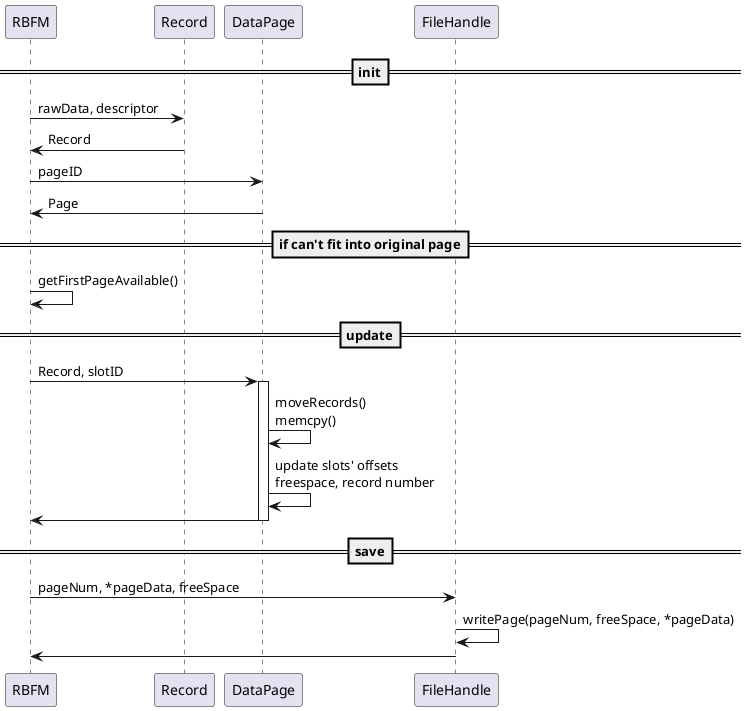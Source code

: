 @startuml

participant RBFM as R
participant Record as RC
participant DataPage as D
participant FileHandle as F

==init==
R -> RC: rawData, descriptor
RC -> R: Record
R -> D: pageID
D -> R: Page

==if can't fit into original page==
R -> R: getFirstPageAvailable()

==update==
R -> D: Record, slotID
activate D
D -> D: moveRecords()\nmemcpy()
D -> D: update slots' offsets\nfreespace, record number
D -> R
deactivate D

==save==
R -> F: pageNum, *pageData, freeSpace
F -> F: writePage(pageNum, freeSpace, *pageData)
F -> R
@enduml